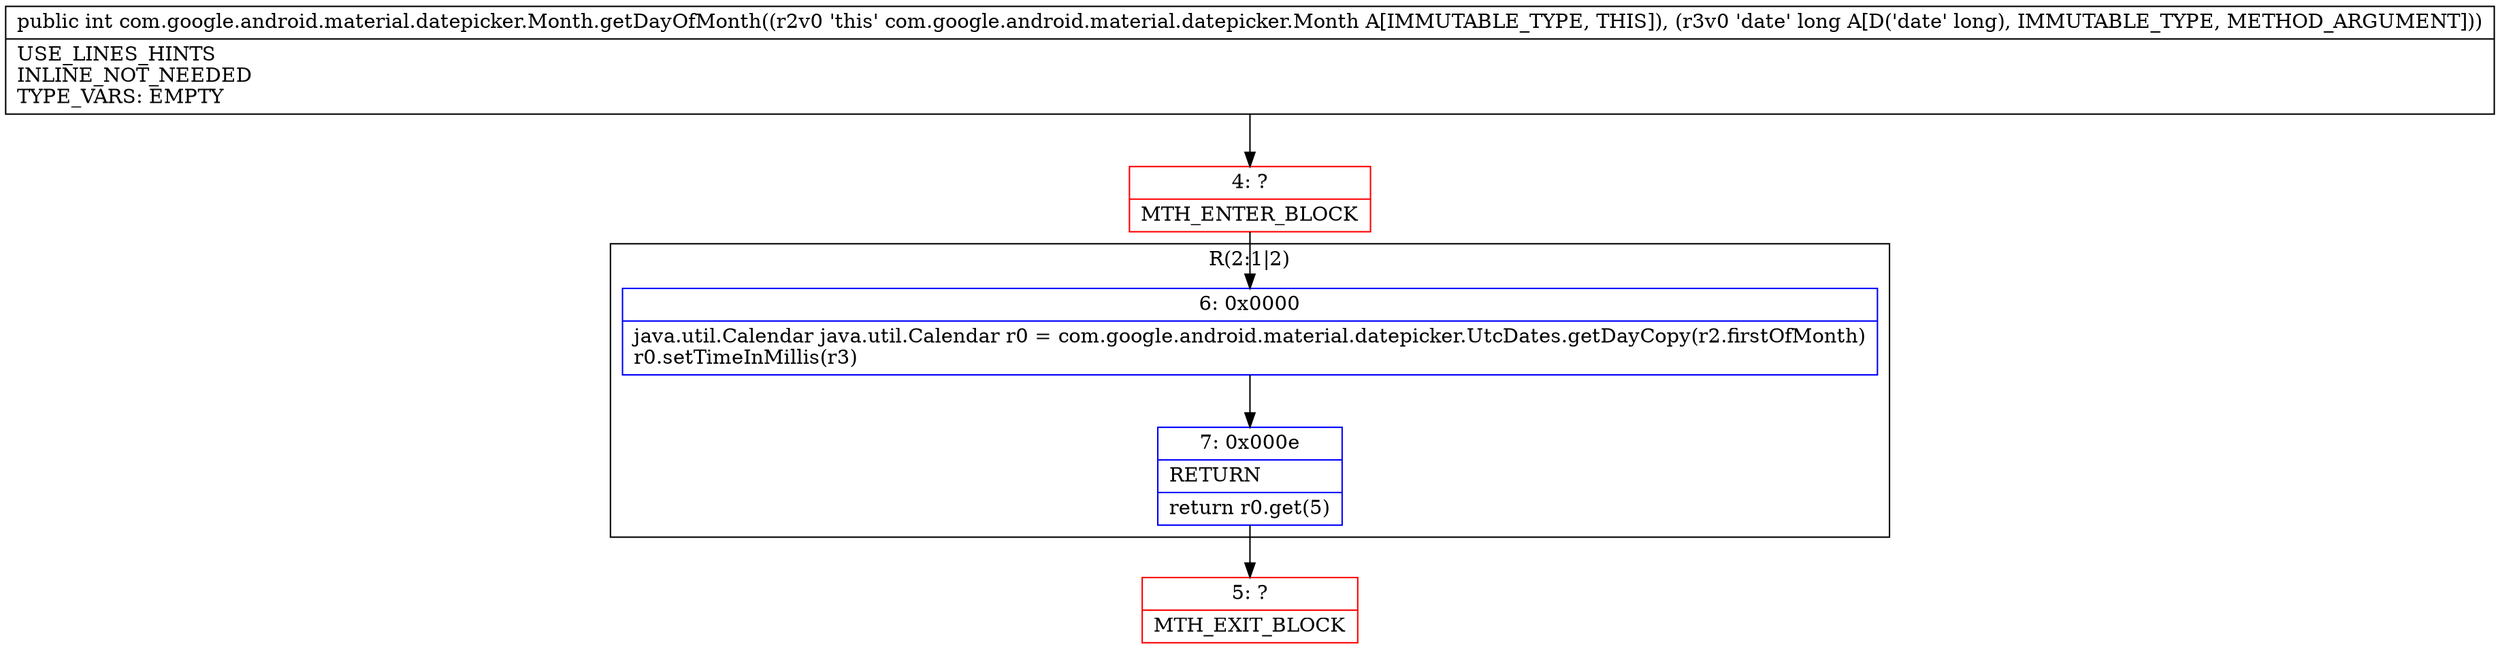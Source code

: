 digraph "CFG forcom.google.android.material.datepicker.Month.getDayOfMonth(J)I" {
subgraph cluster_Region_2001021926 {
label = "R(2:1|2)";
node [shape=record,color=blue];
Node_6 [shape=record,label="{6\:\ 0x0000|java.util.Calendar java.util.Calendar r0 = com.google.android.material.datepicker.UtcDates.getDayCopy(r2.firstOfMonth)\lr0.setTimeInMillis(r3)\l}"];
Node_7 [shape=record,label="{7\:\ 0x000e|RETURN\l|return r0.get(5)\l}"];
}
Node_4 [shape=record,color=red,label="{4\:\ ?|MTH_ENTER_BLOCK\l}"];
Node_5 [shape=record,color=red,label="{5\:\ ?|MTH_EXIT_BLOCK\l}"];
MethodNode[shape=record,label="{public int com.google.android.material.datepicker.Month.getDayOfMonth((r2v0 'this' com.google.android.material.datepicker.Month A[IMMUTABLE_TYPE, THIS]), (r3v0 'date' long A[D('date' long), IMMUTABLE_TYPE, METHOD_ARGUMENT]))  | USE_LINES_HINTS\lINLINE_NOT_NEEDED\lTYPE_VARS: EMPTY\l}"];
MethodNode -> Node_4;Node_6 -> Node_7;
Node_7 -> Node_5;
Node_4 -> Node_6;
}

